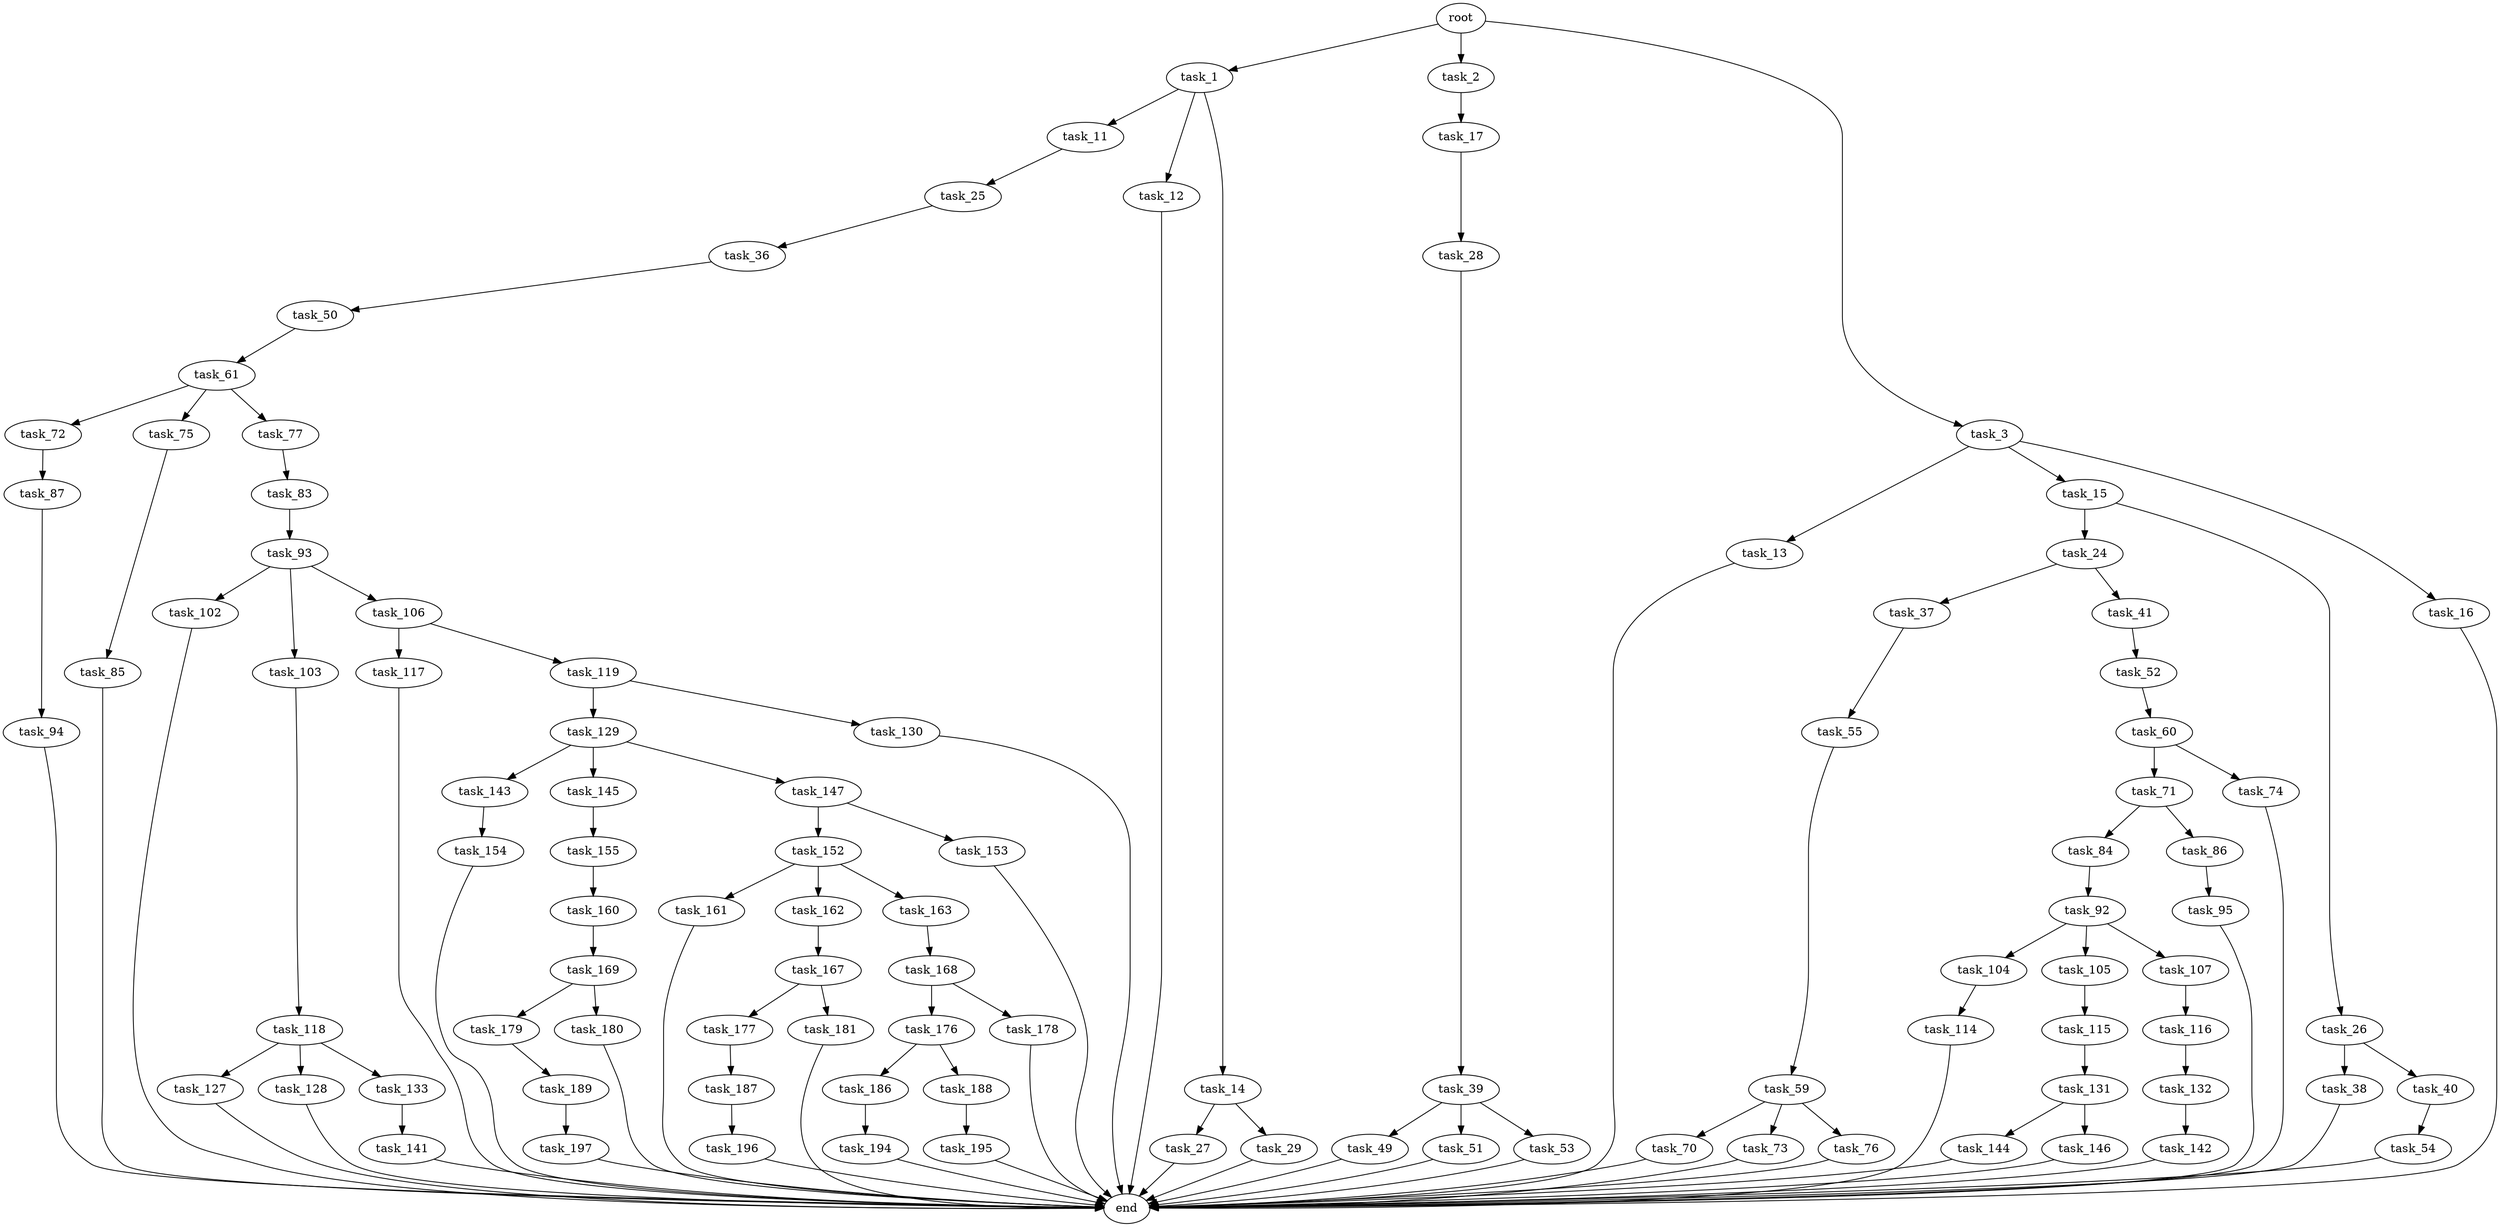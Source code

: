 digraph G {
  root [size="0.000000"];
  task_1 [size="373355071.000000"];
  task_2 [size="32902505650.000000"];
  task_3 [size="560800819692.000000"];
  task_11 [size="5182765060.000000"];
  task_12 [size="89281052172.000000"];
  task_13 [size="2073447294.000000"];
  task_14 [size="28450285281.000000"];
  task_15 [size="437941216162.000000"];
  task_16 [size="33516425357.000000"];
  task_17 [size="6869069650.000000"];
  task_24 [size="4399094080.000000"];
  task_25 [size="8589934592.000000"];
  task_26 [size="126976918067.000000"];
  task_27 [size="73521212962.000000"];
  task_28 [size="9735817554.000000"];
  task_29 [size="9081150321.000000"];
  task_36 [size="2202052567.000000"];
  task_37 [size="33515398243.000000"];
  task_38 [size="13235504225.000000"];
  task_39 [size="51268417775.000000"];
  task_40 [size="269150616556.000000"];
  task_41 [size="3326679692.000000"];
  task_49 [size="134217728000.000000"];
  task_50 [size="8589934592.000000"];
  task_51 [size="28991029248.000000"];
  task_52 [size="28991029248.000000"];
  task_53 [size="394905033091.000000"];
  task_54 [size="3027268750.000000"];
  task_55 [size="963571429.000000"];
  task_59 [size="2137979174.000000"];
  task_60 [size="1073741824000.000000"];
  task_61 [size="742136381.000000"];
  task_70 [size="13150388010.000000"];
  task_71 [size="30847512980.000000"];
  task_72 [size="28969954543.000000"];
  task_73 [size="709389584.000000"];
  task_74 [size="9740338139.000000"];
  task_75 [size="3000179291.000000"];
  task_76 [size="720337479735.000000"];
  task_77 [size="9893691147.000000"];
  task_83 [size="11199474092.000000"];
  task_84 [size="134217728000.000000"];
  task_85 [size="27161267772.000000"];
  task_86 [size="1589008538.000000"];
  task_87 [size="66111378577.000000"];
  task_92 [size="22232514097.000000"];
  task_93 [size="744851470707.000000"];
  task_94 [size="4730436951.000000"];
  task_95 [size="261003429169.000000"];
  task_102 [size="19063029568.000000"];
  task_103 [size="368293445632.000000"];
  task_104 [size="3233578977.000000"];
  task_105 [size="1073741824000.000000"];
  task_106 [size="27663105181.000000"];
  task_107 [size="1073741824000.000000"];
  task_114 [size="134217728000.000000"];
  task_115 [size="231928233984.000000"];
  task_116 [size="893382674982.000000"];
  task_117 [size="15118080813.000000"];
  task_118 [size="18247988464.000000"];
  task_119 [size="376095669299.000000"];
  task_127 [size="134217728000.000000"];
  task_128 [size="782757789696.000000"];
  task_129 [size="410552388064.000000"];
  task_130 [size="15881970908.000000"];
  task_131 [size="782757789696.000000"];
  task_132 [size="1071005086.000000"];
  task_133 [size="123832877948.000000"];
  task_141 [size="719143893228.000000"];
  task_142 [size="16683293464.000000"];
  task_143 [size="39311588858.000000"];
  task_144 [size="28991029248.000000"];
  task_145 [size="8587610930.000000"];
  task_146 [size="13947851494.000000"];
  task_147 [size="717427106.000000"];
  task_152 [size="638357282466.000000"];
  task_153 [size="782757789696.000000"];
  task_154 [size="549755813888.000000"];
  task_155 [size="1375622051.000000"];
  task_160 [size="25401210641.000000"];
  task_161 [size="5770759277.000000"];
  task_162 [size="68719476736.000000"];
  task_163 [size="1073741824000.000000"];
  task_167 [size="368293445632.000000"];
  task_168 [size="24827289600.000000"];
  task_169 [size="382162206886.000000"];
  task_176 [size="28991029248.000000"];
  task_177 [size="549755813888.000000"];
  task_178 [size="23424653369.000000"];
  task_179 [size="25536958262.000000"];
  task_180 [size="11988062716.000000"];
  task_181 [size="1073741824000.000000"];
  task_186 [size="259338526087.000000"];
  task_187 [size="581305877055.000000"];
  task_188 [size="9329863688.000000"];
  task_189 [size="6934248243.000000"];
  task_194 [size="28991029248.000000"];
  task_195 [size="12204218456.000000"];
  task_196 [size="140625329440.000000"];
  task_197 [size="158001108829.000000"];
  end [size="0.000000"];

  root -> task_1 [size="1.000000"];
  root -> task_2 [size="1.000000"];
  root -> task_3 [size="1.000000"];
  task_1 -> task_11 [size="33554432.000000"];
  task_1 -> task_12 [size="33554432.000000"];
  task_1 -> task_14 [size="33554432.000000"];
  task_2 -> task_17 [size="33554432.000000"];
  task_3 -> task_13 [size="679477248.000000"];
  task_3 -> task_15 [size="679477248.000000"];
  task_3 -> task_16 [size="679477248.000000"];
  task_11 -> task_25 [size="134217728.000000"];
  task_12 -> end [size="1.000000"];
  task_13 -> end [size="1.000000"];
  task_14 -> task_27 [size="134217728.000000"];
  task_14 -> task_29 [size="134217728.000000"];
  task_15 -> task_24 [size="411041792.000000"];
  task_15 -> task_26 [size="411041792.000000"];
  task_16 -> end [size="1.000000"];
  task_17 -> task_28 [size="134217728.000000"];
  task_24 -> task_37 [size="134217728.000000"];
  task_24 -> task_41 [size="134217728.000000"];
  task_25 -> task_36 [size="33554432.000000"];
  task_26 -> task_38 [size="301989888.000000"];
  task_26 -> task_40 [size="301989888.000000"];
  task_27 -> end [size="1.000000"];
  task_28 -> task_39 [size="209715200.000000"];
  task_29 -> end [size="1.000000"];
  task_36 -> task_50 [size="75497472.000000"];
  task_37 -> task_55 [size="679477248.000000"];
  task_38 -> end [size="1.000000"];
  task_39 -> task_49 [size="75497472.000000"];
  task_39 -> task_51 [size="75497472.000000"];
  task_39 -> task_53 [size="75497472.000000"];
  task_40 -> task_54 [size="838860800.000000"];
  task_41 -> task_52 [size="75497472.000000"];
  task_49 -> end [size="1.000000"];
  task_50 -> task_61 [size="33554432.000000"];
  task_51 -> end [size="1.000000"];
  task_52 -> task_60 [size="75497472.000000"];
  task_53 -> end [size="1.000000"];
  task_54 -> end [size="1.000000"];
  task_55 -> task_59 [size="33554432.000000"];
  task_59 -> task_70 [size="33554432.000000"];
  task_59 -> task_73 [size="33554432.000000"];
  task_59 -> task_76 [size="33554432.000000"];
  task_60 -> task_71 [size="838860800.000000"];
  task_60 -> task_74 [size="838860800.000000"];
  task_61 -> task_72 [size="75497472.000000"];
  task_61 -> task_75 [size="75497472.000000"];
  task_61 -> task_77 [size="75497472.000000"];
  task_70 -> end [size="1.000000"];
  task_71 -> task_84 [size="75497472.000000"];
  task_71 -> task_86 [size="75497472.000000"];
  task_72 -> task_87 [size="679477248.000000"];
  task_73 -> end [size="1.000000"];
  task_74 -> end [size="1.000000"];
  task_75 -> task_85 [size="75497472.000000"];
  task_76 -> end [size="1.000000"];
  task_77 -> task_83 [size="33554432.000000"];
  task_83 -> task_93 [size="209715200.000000"];
  task_84 -> task_92 [size="209715200.000000"];
  task_85 -> end [size="1.000000"];
  task_86 -> task_95 [size="33554432.000000"];
  task_87 -> task_94 [size="134217728.000000"];
  task_92 -> task_104 [size="838860800.000000"];
  task_92 -> task_105 [size="838860800.000000"];
  task_92 -> task_107 [size="838860800.000000"];
  task_93 -> task_102 [size="536870912.000000"];
  task_93 -> task_103 [size="536870912.000000"];
  task_93 -> task_106 [size="536870912.000000"];
  task_94 -> end [size="1.000000"];
  task_95 -> end [size="1.000000"];
  task_102 -> end [size="1.000000"];
  task_103 -> task_118 [size="411041792.000000"];
  task_104 -> task_114 [size="134217728.000000"];
  task_105 -> task_115 [size="838860800.000000"];
  task_106 -> task_117 [size="838860800.000000"];
  task_106 -> task_119 [size="838860800.000000"];
  task_107 -> task_116 [size="838860800.000000"];
  task_114 -> end [size="1.000000"];
  task_115 -> task_131 [size="301989888.000000"];
  task_116 -> task_132 [size="838860800.000000"];
  task_117 -> end [size="1.000000"];
  task_118 -> task_127 [size="33554432.000000"];
  task_118 -> task_128 [size="33554432.000000"];
  task_118 -> task_133 [size="33554432.000000"];
  task_119 -> task_129 [size="679477248.000000"];
  task_119 -> task_130 [size="679477248.000000"];
  task_127 -> end [size="1.000000"];
  task_128 -> end [size="1.000000"];
  task_129 -> task_143 [size="301989888.000000"];
  task_129 -> task_145 [size="301989888.000000"];
  task_129 -> task_147 [size="301989888.000000"];
  task_130 -> end [size="1.000000"];
  task_131 -> task_144 [size="679477248.000000"];
  task_131 -> task_146 [size="679477248.000000"];
  task_132 -> task_142 [size="33554432.000000"];
  task_133 -> task_141 [size="411041792.000000"];
  task_141 -> end [size="1.000000"];
  task_142 -> end [size="1.000000"];
  task_143 -> task_154 [size="33554432.000000"];
  task_144 -> end [size="1.000000"];
  task_145 -> task_155 [size="134217728.000000"];
  task_146 -> end [size="1.000000"];
  task_147 -> task_152 [size="33554432.000000"];
  task_147 -> task_153 [size="33554432.000000"];
  task_152 -> task_161 [size="536870912.000000"];
  task_152 -> task_162 [size="536870912.000000"];
  task_152 -> task_163 [size="536870912.000000"];
  task_153 -> end [size="1.000000"];
  task_154 -> end [size="1.000000"];
  task_155 -> task_160 [size="33554432.000000"];
  task_160 -> task_169 [size="33554432.000000"];
  task_161 -> end [size="1.000000"];
  task_162 -> task_167 [size="134217728.000000"];
  task_163 -> task_168 [size="838860800.000000"];
  task_167 -> task_177 [size="411041792.000000"];
  task_167 -> task_181 [size="411041792.000000"];
  task_168 -> task_176 [size="411041792.000000"];
  task_168 -> task_178 [size="411041792.000000"];
  task_169 -> task_179 [size="411041792.000000"];
  task_169 -> task_180 [size="411041792.000000"];
  task_176 -> task_186 [size="75497472.000000"];
  task_176 -> task_188 [size="75497472.000000"];
  task_177 -> task_187 [size="536870912.000000"];
  task_178 -> end [size="1.000000"];
  task_179 -> task_189 [size="838860800.000000"];
  task_180 -> end [size="1.000000"];
  task_181 -> end [size="1.000000"];
  task_186 -> task_194 [size="209715200.000000"];
  task_187 -> task_196 [size="411041792.000000"];
  task_188 -> task_195 [size="679477248.000000"];
  task_189 -> task_197 [size="134217728.000000"];
  task_194 -> end [size="1.000000"];
  task_195 -> end [size="1.000000"];
  task_196 -> end [size="1.000000"];
  task_197 -> end [size="1.000000"];
}
